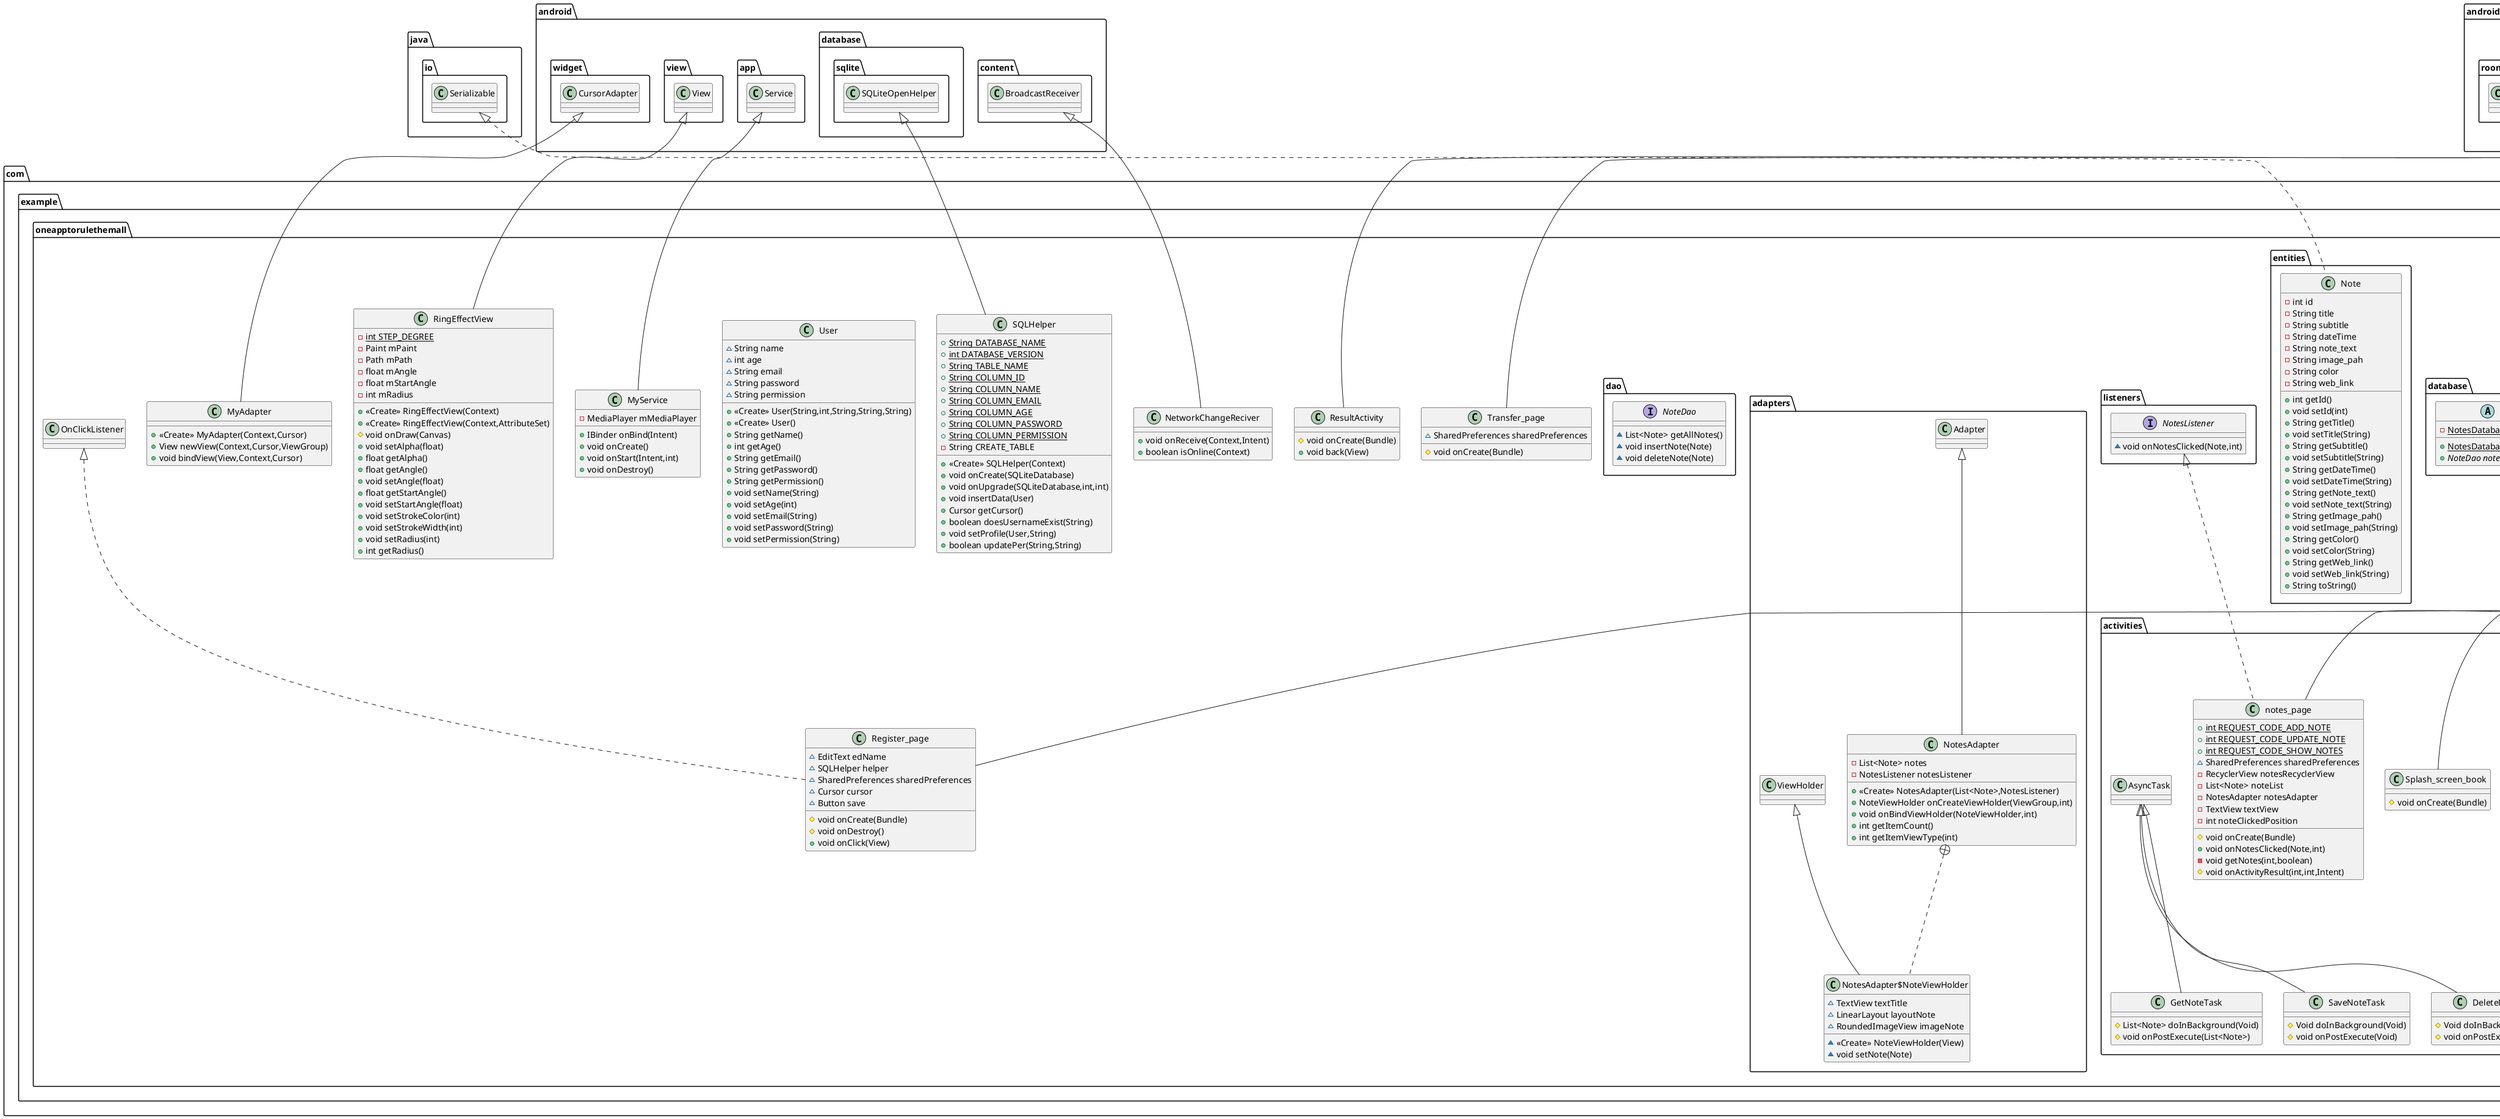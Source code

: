 @startuml
class com.example.oneapptorulethemall.activities.Splash_screen_book {
# void onCreate(Bundle)
}
class com.example.oneapptorulethemall.entities.Note {
- int id
- String title
- String subtitle
- String dateTime
- String note_text
- String image_pah
- String color
- String web_link
+ int getId()
+ void setId(int)
+ String getTitle()
+ void setTitle(String)
+ String getSubtitle()
+ void setSubtitle(String)
+ String getDateTime()
+ void setDateTime(String)
+ String getNote_text()
+ void setNote_text(String)
+ String getImage_pah()
+ void setImage_pah(String)
+ String getColor()
+ void setColor(String)
+ String getWeb_link()
+ void setWeb_link(String)
+ String toString()
}
abstract class com.example.oneapptorulethemall.database.NotesDatabase {
- {static} NotesDatabase notesDatabase
+ {static} NotesDatabase getDataBase(Context)
+ {abstract}NoteDao noteDao()
}
class com.example.oneapptorulethemall.NetworkChangeReciver {
+ void onReceive(Context,Intent)
+ boolean isOnline(Context)
}
class com.example.oneapptorulethemall.activities.notes_page {
+ {static} int REQUEST_CODE_ADD_NOTE
+ {static} int REQUEST_CODE_UPDATE_NOTE
+ {static} int REQUEST_CODE_SHOW_NOTES
~ SharedPreferences sharedPreferences
- RecyclerView notesRecyclerView
- List<Note> noteList
- NotesAdapter notesAdapter
- TextView textView
- int noteClickedPosition
# void onCreate(Bundle)
+ void onNotesClicked(Note,int)
- void getNotes(int,boolean)
# void onActivityResult(int,int,Intent)
}
class com.example.oneapptorulethemall.activities.GetNoteTask {
# List<Note> doInBackground(Void)
# void onPostExecute(List<Note>)
}
interface com.example.oneapptorulethemall.listeners.NotesListener {
~ void onNotesClicked(Note,int)
}
class com.example.oneapptorulethemall.SQLHelper {
+ {static} String DATABASE_NAME
+ {static} int DATABASE_VERSION
+ {static} String TABLE_NAME
+ {static} String COLUMN_ID
+ {static} String COLUMN_NAME
+ {static} String COLUMN_EMAIL
+ {static} String COLUMN_AGE
+ {static} String COLUMN_PASSWORD
+ {static} String COLUMN_PERMISSION
- String CREATE_TABLE
+ <<Create>> SQLHelper(Context)
+ void onCreate(SQLiteDatabase)
+ void onUpgrade(SQLiteDatabase,int,int)
+ void insertData(User)
+ Cursor getCursor()
+ boolean doesUsernameExist(String)
+ void setProfile(User,String)
+ boolean updatePer(String,String)
}
class com.example.oneapptorulethemall.Transfer_page {
~ SharedPreferences sharedPreferences
# void onCreate(Bundle)
}
class com.example.oneapptorulethemall.Register_page {
~ EditText edName
~ SQLHelper helper
~ SharedPreferences sharedPreferences
~ Cursor cursor
~ Button save
# void onCreate(Bundle)
# void onDestroy()
+ void onClick(View)
}
class com.example.oneapptorulethemall.activities.CreateNoteActivity {
- {static} int REQUEST_CODE_STORAGE_PERMISSION
- {static} int REQUEST_CODE_SELECT_IMAGE
- EditText inputNoteTitle
- TextView textDateTime
- View viewSubtitleIndicator
- String selectedNoteColor
- ImageView imageNote
- String selectedImagePath
- TextView textWebURL
- LinearLayout layoutWebUrl
- AlertDialog dialogAddURL
- Note alreadyAvailableNote
~ SharedPreferences sharedPreferences
# void onCreate(Bundle)
- void setViewOrUpdateNote()
- void saveNote()
- void initMiscellaneous()
- void setSubtitleIndicatorColor()
- void selectImage()
+ void onRequestPermissionsResult(int,String[],int[])
# void onActivityResult(int,int,Intent)
- String getPathFromUri(Uri)
- void showAddURLDialog()
}
class com.example.oneapptorulethemall.activities.SaveNoteTask {
# Void doInBackground(Void)
# void onPostExecute(Void)
}
class com.example.oneapptorulethemall.activities.DeleteNoteTask {
# Void doInBackground(Void)
# void onPostExecute(Void)
}
class com.example.oneapptorulethemall.RingEffectView {
- {static} int STEP_DEGREE
- Paint mPaint
- Path mPath
- float mAngle
- float mStartAngle
- int mRadius
+ <<Create>> RingEffectView(Context)
+ <<Create>> RingEffectView(Context,AttributeSet)
# void onDraw(Canvas)
+ void setAlpha(float)
+ float getAlpha()
+ float getAngle()
+ void setAngle(float)
+ float getStartAngle()
+ void setStartAngle(float)
+ void setStrokeColor(int)
+ void setStrokeWidth(int)
+ void setRadius(int)
+ int getRadius()
}
class com.example.oneapptorulethemall.User {
~ String name
~ int age
~ String email
~ String password
~ String permission
+ <<Create>> User(String,int,String,String,String)
+ <<Create>> User()
+ String getName()
+ int getAge()
+ String getEmail()
+ String getPassword()
+ String getPermission()
+ void setName(String)
+ void setAge(int)
+ void setEmail(String)
+ void setPassword(String)
+ void setPermission(String)
}
class com.example.oneapptorulethemall.MyAdapter {
+ <<Create>> MyAdapter(Context,Cursor)
+ View newView(Context,Cursor,ViewGroup)
+ void bindView(View,Context,Cursor)
}
class com.example.oneapptorulethemall.MyService {
- MediaPlayer mMediaPlayer
+ IBinder onBind(Intent)
+ void onCreate()
+ void onStart(Intent,int)
+ void onDestroy()
}
class com.example.oneapptorulethemall.adapters.NotesAdapter {
- List<Note> notes
- NotesListener notesListener
+ <<Create>> NotesAdapter(List<Note>,NotesListener)
+ NoteViewHolder onCreateViewHolder(ViewGroup,int)
+ void onBindViewHolder(NoteViewHolder,int)
+ int getItemCount()
+ int getItemViewType(int)
}
class com.example.oneapptorulethemall.adapters.NotesAdapter$NoteViewHolder {
~ TextView textTitle
~ LinearLayout layoutNote
~ RoundedImageView imageNote
~ <<Create>> NoteViewHolder(View)
~ void setNote(Note)
}
interface com.example.oneapptorulethemall.dao.NoteDao {
~ List<Note> getAllNotes()
~ void insertNote(Note)
~ void deleteNote(Note)
}
class com.example.oneapptorulethemall.ResultActivity {
# void onCreate(Bundle)
+ void back(View)
}
class com.example.oneapptorulethemall.activities.MainActivity {
~ User user
~ SharedPreferences sharedPreferences
~ NetworkChangeReciver broadcastReceiver
# void onCreate(Bundle)
# void registerNetworkBroadcastReciver()
# void unregisterNetwork()
# void onDestroy()
}


androidx.appcompat.app.AppCompatActivity <|-- com.example.oneapptorulethemall.activities.Splash_screen_book
java.io.Serializable <|.. com.example.oneapptorulethemall.entities.Note
androidx.room.RoomDatabase <|-- com.example.oneapptorulethemall.database.NotesDatabase
android.content.BroadcastReceiver <|-- com.example.oneapptorulethemall.NetworkChangeReciver
com.example.oneapptorulethemall.listeners.NotesListener <|.. com.example.oneapptorulethemall.activities.notes_page
androidx.appcompat.app.AppCompatActivity <|-- com.example.oneapptorulethemall.activities.notes_page
com.example.oneapptorulethemall.activities.AsyncTask <|-- com.example.oneapptorulethemall.activities.GetNoteTask
android.database.sqlite.SQLiteOpenHelper <|-- com.example.oneapptorulethemall.SQLHelper
androidx.appcompat.app.AppCompatActivity <|-- com.example.oneapptorulethemall.Transfer_page
com.example.oneapptorulethemall.OnClickListener <|.. com.example.oneapptorulethemall.Register_page
androidx.appcompat.app.AppCompatActivity <|-- com.example.oneapptorulethemall.Register_page
androidx.appcompat.app.AppCompatActivity <|-- com.example.oneapptorulethemall.activities.CreateNoteActivity
com.example.oneapptorulethemall.activities.AsyncTask <|-- com.example.oneapptorulethemall.activities.SaveNoteTask
com.example.oneapptorulethemall.activities.AsyncTask <|-- com.example.oneapptorulethemall.activities.DeleteNoteTask
android.view.View <|-- com.example.oneapptorulethemall.RingEffectView
android.widget.CursorAdapter <|-- com.example.oneapptorulethemall.MyAdapter
android.app.Service <|-- com.example.oneapptorulethemall.MyService
com.example.oneapptorulethemall.adapters.Adapter <|-- com.example.oneapptorulethemall.adapters.NotesAdapter
com.example.oneapptorulethemall.adapters.NotesAdapter +.. com.example.oneapptorulethemall.adapters.NotesAdapter$NoteViewHolder
com.example.oneapptorulethemall.adapters.ViewHolder <|-- com.example.oneapptorulethemall.adapters.NotesAdapter$NoteViewHolder
androidx.appcompat.app.AppCompatActivity <|-- com.example.oneapptorulethemall.ResultActivity
androidx.appcompat.app.AppCompatActivity <|-- com.example.oneapptorulethemall.activities.MainActivity
@enduml